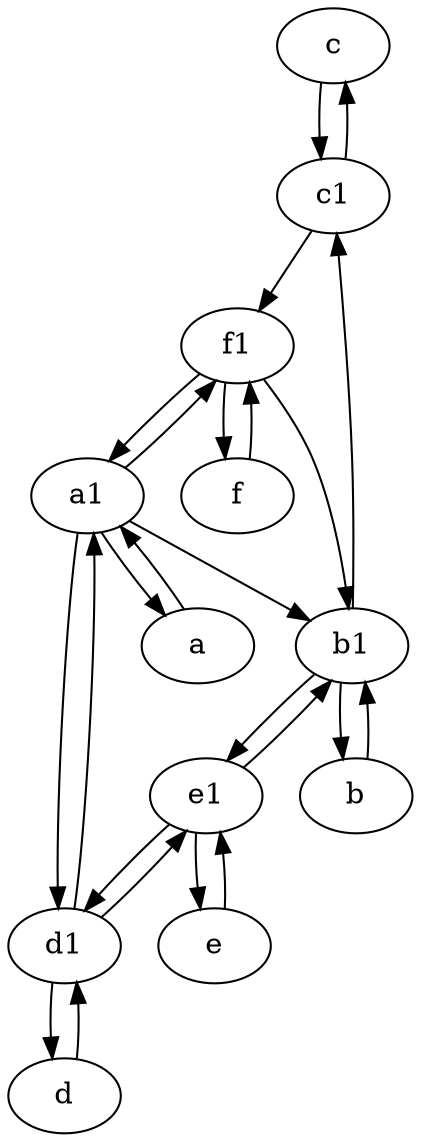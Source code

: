 digraph  {
	c [pos="20,10!"];
	a1 [pos="40,15!"];
	c1 [pos="30,15!"];
	b1 [pos="45,20!"];
	f1;
	d1 [pos="25,30!"];
	d [pos="20,30!"];
	e [pos="30,50!"];
	b [pos="50,20!"];
	f [pos="15,45!"];
	a [pos="40,10!"];
	e1 [pos="25,45!"];
	a1 -> f1;
	a1 -> d1;
	d1 -> d;
	c1 -> c;
	d -> d1;
	b1 -> b;
	c -> c1;
	a1 -> b1;
	f1 -> b1;
	a -> a1;
	d1 -> e1;
	b1 -> e1;
	e1 -> e;
	e -> e1;
	f1 -> f;
	f -> f1;
	a1 -> a;
	f1 -> a1;
	d1 -> a1;
	e1 -> b1;
	b -> b1;
	b1 -> c1;
	c1 -> f1;
	e1 -> d1;

	}